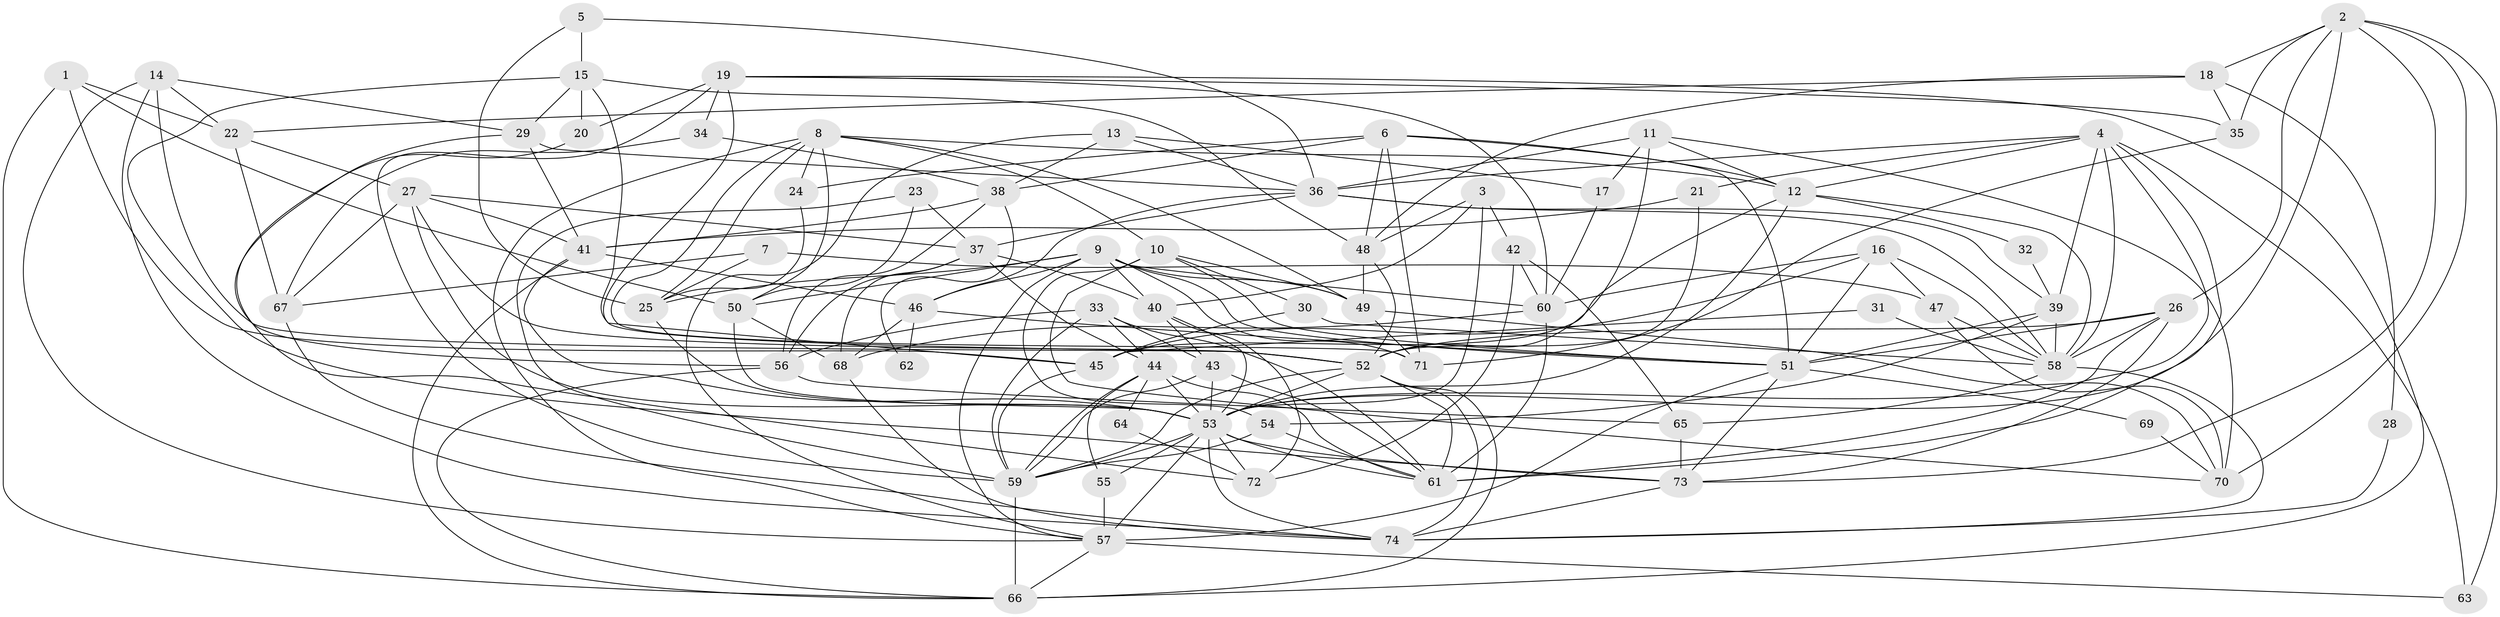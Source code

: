 // original degree distribution, {4: 0.3129251700680272, 6: 0.05442176870748299, 2: 0.1292517006802721, 3: 0.24489795918367346, 5: 0.20408163265306123, 7: 0.034013605442176874, 9: 0.006802721088435374, 8: 0.013605442176870748}
// Generated by graph-tools (version 1.1) at 2025/26/03/09/25 03:26:20]
// undirected, 74 vertices, 210 edges
graph export_dot {
graph [start="1"]
  node [color=gray90,style=filled];
  1;
  2;
  3;
  4;
  5;
  6;
  7;
  8;
  9;
  10;
  11;
  12;
  13;
  14;
  15;
  16;
  17;
  18;
  19;
  20;
  21;
  22;
  23;
  24;
  25;
  26;
  27;
  28;
  29;
  30;
  31;
  32;
  33;
  34;
  35;
  36;
  37;
  38;
  39;
  40;
  41;
  42;
  43;
  44;
  45;
  46;
  47;
  48;
  49;
  50;
  51;
  52;
  53;
  54;
  55;
  56;
  57;
  58;
  59;
  60;
  61;
  62;
  63;
  64;
  65;
  66;
  67;
  68;
  69;
  70;
  71;
  72;
  73;
  74;
  1 -- 22 [weight=1.0];
  1 -- 45 [weight=1.0];
  1 -- 50 [weight=1.0];
  1 -- 66 [weight=1.0];
  2 -- 18 [weight=1.0];
  2 -- 26 [weight=1.0];
  2 -- 35 [weight=1.0];
  2 -- 53 [weight=1.0];
  2 -- 63 [weight=1.0];
  2 -- 70 [weight=1.0];
  2 -- 73 [weight=1.0];
  3 -- 40 [weight=1.0];
  3 -- 42 [weight=1.0];
  3 -- 48 [weight=1.0];
  3 -- 53 [weight=1.0];
  4 -- 12 [weight=1.0];
  4 -- 21 [weight=1.0];
  4 -- 36 [weight=1.0];
  4 -- 39 [weight=1.0];
  4 -- 53 [weight=1.0];
  4 -- 58 [weight=1.0];
  4 -- 61 [weight=1.0];
  4 -- 63 [weight=1.0];
  5 -- 15 [weight=1.0];
  5 -- 25 [weight=1.0];
  5 -- 36 [weight=1.0];
  6 -- 12 [weight=1.0];
  6 -- 24 [weight=1.0];
  6 -- 38 [weight=1.0];
  6 -- 48 [weight=1.0];
  6 -- 51 [weight=1.0];
  6 -- 71 [weight=1.0];
  7 -- 25 [weight=1.0];
  7 -- 47 [weight=1.0];
  7 -- 67 [weight=1.0];
  8 -- 10 [weight=1.0];
  8 -- 12 [weight=1.0];
  8 -- 24 [weight=1.0];
  8 -- 25 [weight=1.0];
  8 -- 49 [weight=1.0];
  8 -- 50 [weight=1.0];
  8 -- 57 [weight=1.0];
  8 -- 71 [weight=1.0];
  9 -- 25 [weight=2.0];
  9 -- 40 [weight=1.0];
  9 -- 46 [weight=2.0];
  9 -- 49 [weight=1.0];
  9 -- 50 [weight=1.0];
  9 -- 51 [weight=1.0];
  9 -- 57 [weight=1.0];
  9 -- 60 [weight=1.0];
  9 -- 71 [weight=2.0];
  10 -- 30 [weight=1.0];
  10 -- 49 [weight=1.0];
  10 -- 51 [weight=1.0];
  10 -- 54 [weight=1.0];
  10 -- 70 [weight=1.0];
  11 -- 12 [weight=1.0];
  11 -- 17 [weight=1.0];
  11 -- 36 [weight=1.0];
  11 -- 52 [weight=1.0];
  11 -- 70 [weight=1.0];
  12 -- 32 [weight=1.0];
  12 -- 45 [weight=1.0];
  12 -- 53 [weight=1.0];
  12 -- 58 [weight=1.0];
  13 -- 17 [weight=1.0];
  13 -- 36 [weight=1.0];
  13 -- 38 [weight=1.0];
  13 -- 57 [weight=1.0];
  14 -- 22 [weight=1.0];
  14 -- 29 [weight=1.0];
  14 -- 52 [weight=1.0];
  14 -- 57 [weight=1.0];
  14 -- 74 [weight=1.0];
  15 -- 20 [weight=1.0];
  15 -- 29 [weight=1.0];
  15 -- 48 [weight=1.0];
  15 -- 52 [weight=1.0];
  15 -- 73 [weight=1.0];
  16 -- 45 [weight=1.0];
  16 -- 47 [weight=1.0];
  16 -- 51 [weight=1.0];
  16 -- 58 [weight=1.0];
  16 -- 60 [weight=1.0];
  17 -- 60 [weight=1.0];
  18 -- 22 [weight=1.0];
  18 -- 28 [weight=1.0];
  18 -- 35 [weight=1.0];
  18 -- 48 [weight=1.0];
  19 -- 20 [weight=1.0];
  19 -- 34 [weight=2.0];
  19 -- 35 [weight=1.0];
  19 -- 45 [weight=1.0];
  19 -- 59 [weight=1.0];
  19 -- 60 [weight=1.0];
  19 -- 66 [weight=1.0];
  20 -- 72 [weight=1.0];
  21 -- 41 [weight=1.0];
  21 -- 52 [weight=1.0];
  22 -- 27 [weight=1.0];
  22 -- 67 [weight=1.0];
  23 -- 37 [weight=1.0];
  23 -- 50 [weight=1.0];
  23 -- 59 [weight=1.0];
  24 -- 25 [weight=1.0];
  25 -- 53 [weight=1.0];
  26 -- 51 [weight=1.0];
  26 -- 52 [weight=1.0];
  26 -- 58 [weight=1.0];
  26 -- 61 [weight=1.0];
  26 -- 73 [weight=1.0];
  27 -- 37 [weight=1.0];
  27 -- 41 [weight=1.0];
  27 -- 52 [weight=1.0];
  27 -- 53 [weight=1.0];
  27 -- 67 [weight=1.0];
  28 -- 74 [weight=1.0];
  29 -- 36 [weight=1.0];
  29 -- 41 [weight=1.0];
  29 -- 56 [weight=1.0];
  30 -- 45 [weight=1.0];
  30 -- 58 [weight=1.0];
  31 -- 45 [weight=1.0];
  31 -- 58 [weight=1.0];
  32 -- 39 [weight=1.0];
  33 -- 43 [weight=1.0];
  33 -- 44 [weight=1.0];
  33 -- 56 [weight=1.0];
  33 -- 59 [weight=1.0];
  33 -- 61 [weight=1.0];
  34 -- 38 [weight=1.0];
  34 -- 67 [weight=1.0];
  35 -- 71 [weight=1.0];
  36 -- 37 [weight=1.0];
  36 -- 39 [weight=1.0];
  36 -- 46 [weight=1.0];
  36 -- 58 [weight=2.0];
  37 -- 40 [weight=1.0];
  37 -- 44 [weight=1.0];
  37 -- 56 [weight=1.0];
  37 -- 68 [weight=1.0];
  38 -- 41 [weight=1.0];
  38 -- 56 [weight=1.0];
  38 -- 62 [weight=1.0];
  39 -- 51 [weight=1.0];
  39 -- 54 [weight=1.0];
  39 -- 58 [weight=1.0];
  40 -- 43 [weight=1.0];
  40 -- 53 [weight=2.0];
  40 -- 72 [weight=1.0];
  41 -- 46 [weight=1.0];
  41 -- 53 [weight=1.0];
  41 -- 66 [weight=1.0];
  42 -- 60 [weight=1.0];
  42 -- 65 [weight=1.0];
  42 -- 72 [weight=1.0];
  43 -- 53 [weight=1.0];
  43 -- 59 [weight=1.0];
  43 -- 61 [weight=1.0];
  44 -- 53 [weight=1.0];
  44 -- 55 [weight=1.0];
  44 -- 59 [weight=1.0];
  44 -- 61 [weight=1.0];
  44 -- 64 [weight=1.0];
  45 -- 59 [weight=1.0];
  46 -- 51 [weight=1.0];
  46 -- 62 [weight=1.0];
  46 -- 68 [weight=1.0];
  47 -- 58 [weight=1.0];
  47 -- 70 [weight=1.0];
  48 -- 49 [weight=1.0];
  48 -- 52 [weight=1.0];
  49 -- 70 [weight=1.0];
  49 -- 71 [weight=1.0];
  50 -- 53 [weight=1.0];
  50 -- 68 [weight=1.0];
  51 -- 57 [weight=2.0];
  51 -- 69 [weight=2.0];
  51 -- 73 [weight=1.0];
  52 -- 53 [weight=1.0];
  52 -- 59 [weight=1.0];
  52 -- 61 [weight=1.0];
  52 -- 66 [weight=1.0];
  52 -- 74 [weight=1.0];
  53 -- 55 [weight=1.0];
  53 -- 57 [weight=2.0];
  53 -- 59 [weight=1.0];
  53 -- 61 [weight=1.0];
  53 -- 72 [weight=1.0];
  53 -- 73 [weight=1.0];
  53 -- 74 [weight=1.0];
  54 -- 59 [weight=1.0];
  54 -- 61 [weight=1.0];
  55 -- 57 [weight=1.0];
  56 -- 65 [weight=1.0];
  56 -- 66 [weight=1.0];
  57 -- 63 [weight=1.0];
  57 -- 66 [weight=1.0];
  58 -- 65 [weight=1.0];
  58 -- 74 [weight=1.0];
  59 -- 66 [weight=1.0];
  60 -- 61 [weight=1.0];
  60 -- 68 [weight=1.0];
  64 -- 72 [weight=1.0];
  65 -- 73 [weight=1.0];
  67 -- 74 [weight=1.0];
  68 -- 74 [weight=1.0];
  69 -- 70 [weight=1.0];
  73 -- 74 [weight=1.0];
}
